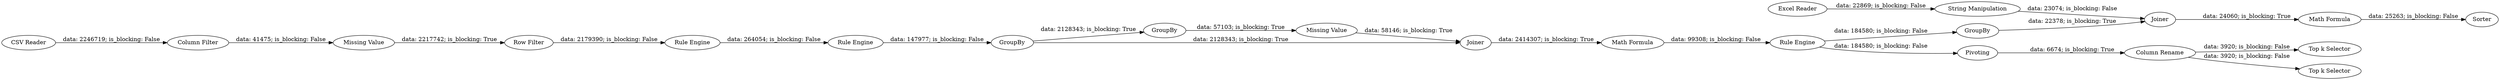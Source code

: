 digraph {
	"-6834510542202871344_29" [label="Rule Engine"]
	"-6834510542202871344_26" [label="Top k Selector"]
	"-6834510542202871344_1" [label="CSV Reader"]
	"-6834510542202871344_21" [label="Math Formula"]
	"-6834510542202871344_7" [label="String Manipulation"]
	"-6834510542202871344_23" [label=Pivoting]
	"-6834510542202871344_15" [label="Column Filter"]
	"-6834510542202871344_9" [label=GroupBy]
	"-6834510542202871344_10" [label=Joiner]
	"-6834510542202871344_14" [label="Missing Value"]
	"-6834510542202871344_31" [label=GroupBy]
	"-6834510542202871344_16" [label=GroupBy]
	"-6834510542202871344_11" [label="Math Formula"]
	"-6834510542202871344_18" [label="Missing Value"]
	"-6834510542202871344_25" [label="Top k Selector"]
	"-6834510542202871344_30" [label="Rule Engine"]
	"-6834510542202871344_24" [label="Column Rename"]
	"-6834510542202871344_6" [label="Excel Reader"]
	"-6834510542202871344_32" [label=Sorter]
	"-6834510542202871344_28" [label="Row Filter"]
	"-6834510542202871344_19" [label=Joiner]
	"-6834510542202871344_20" [label="Rule Engine"]
	"-6834510542202871344_23" -> "-6834510542202871344_24" [label="data: 6674; is_blocking: True"]
	"-6834510542202871344_20" -> "-6834510542202871344_23" [label="data: 184580; is_blocking: False"]
	"-6834510542202871344_7" -> "-6834510542202871344_10" [label="data: 23074; is_blocking: False"]
	"-6834510542202871344_14" -> "-6834510542202871344_28" [label="data: 2217742; is_blocking: True"]
	"-6834510542202871344_15" -> "-6834510542202871344_14" [label="data: 41475; is_blocking: False"]
	"-6834510542202871344_19" -> "-6834510542202871344_21" [label="data: 2414307; is_blocking: True"]
	"-6834510542202871344_20" -> "-6834510542202871344_9" [label="data: 184580; is_blocking: False"]
	"-6834510542202871344_29" -> "-6834510542202871344_30" [label="data: 264054; is_blocking: False"]
	"-6834510542202871344_24" -> "-6834510542202871344_26" [label="data: 3920; is_blocking: False"]
	"-6834510542202871344_24" -> "-6834510542202871344_25" [label="data: 3920; is_blocking: False"]
	"-6834510542202871344_31" -> "-6834510542202871344_19" [label="data: 2128343; is_blocking: True"]
	"-6834510542202871344_31" -> "-6834510542202871344_16" [label="data: 2128343; is_blocking: True"]
	"-6834510542202871344_30" -> "-6834510542202871344_31" [label="data: 147977; is_blocking: False"]
	"-6834510542202871344_9" -> "-6834510542202871344_10" [label="data: 22378; is_blocking: True"]
	"-6834510542202871344_16" -> "-6834510542202871344_18" [label="data: 57103; is_blocking: True"]
	"-6834510542202871344_28" -> "-6834510542202871344_29" [label="data: 2179390; is_blocking: False"]
	"-6834510542202871344_6" -> "-6834510542202871344_7" [label="data: 22869; is_blocking: False"]
	"-6834510542202871344_11" -> "-6834510542202871344_32" [label="data: 25263; is_blocking: False"]
	"-6834510542202871344_1" -> "-6834510542202871344_15" [label="data: 2246719; is_blocking: False"]
	"-6834510542202871344_10" -> "-6834510542202871344_11" [label="data: 24060; is_blocking: True"]
	"-6834510542202871344_21" -> "-6834510542202871344_20" [label="data: 99308; is_blocking: False"]
	"-6834510542202871344_18" -> "-6834510542202871344_19" [label="data: 58146; is_blocking: True"]
	rankdir=LR
}
